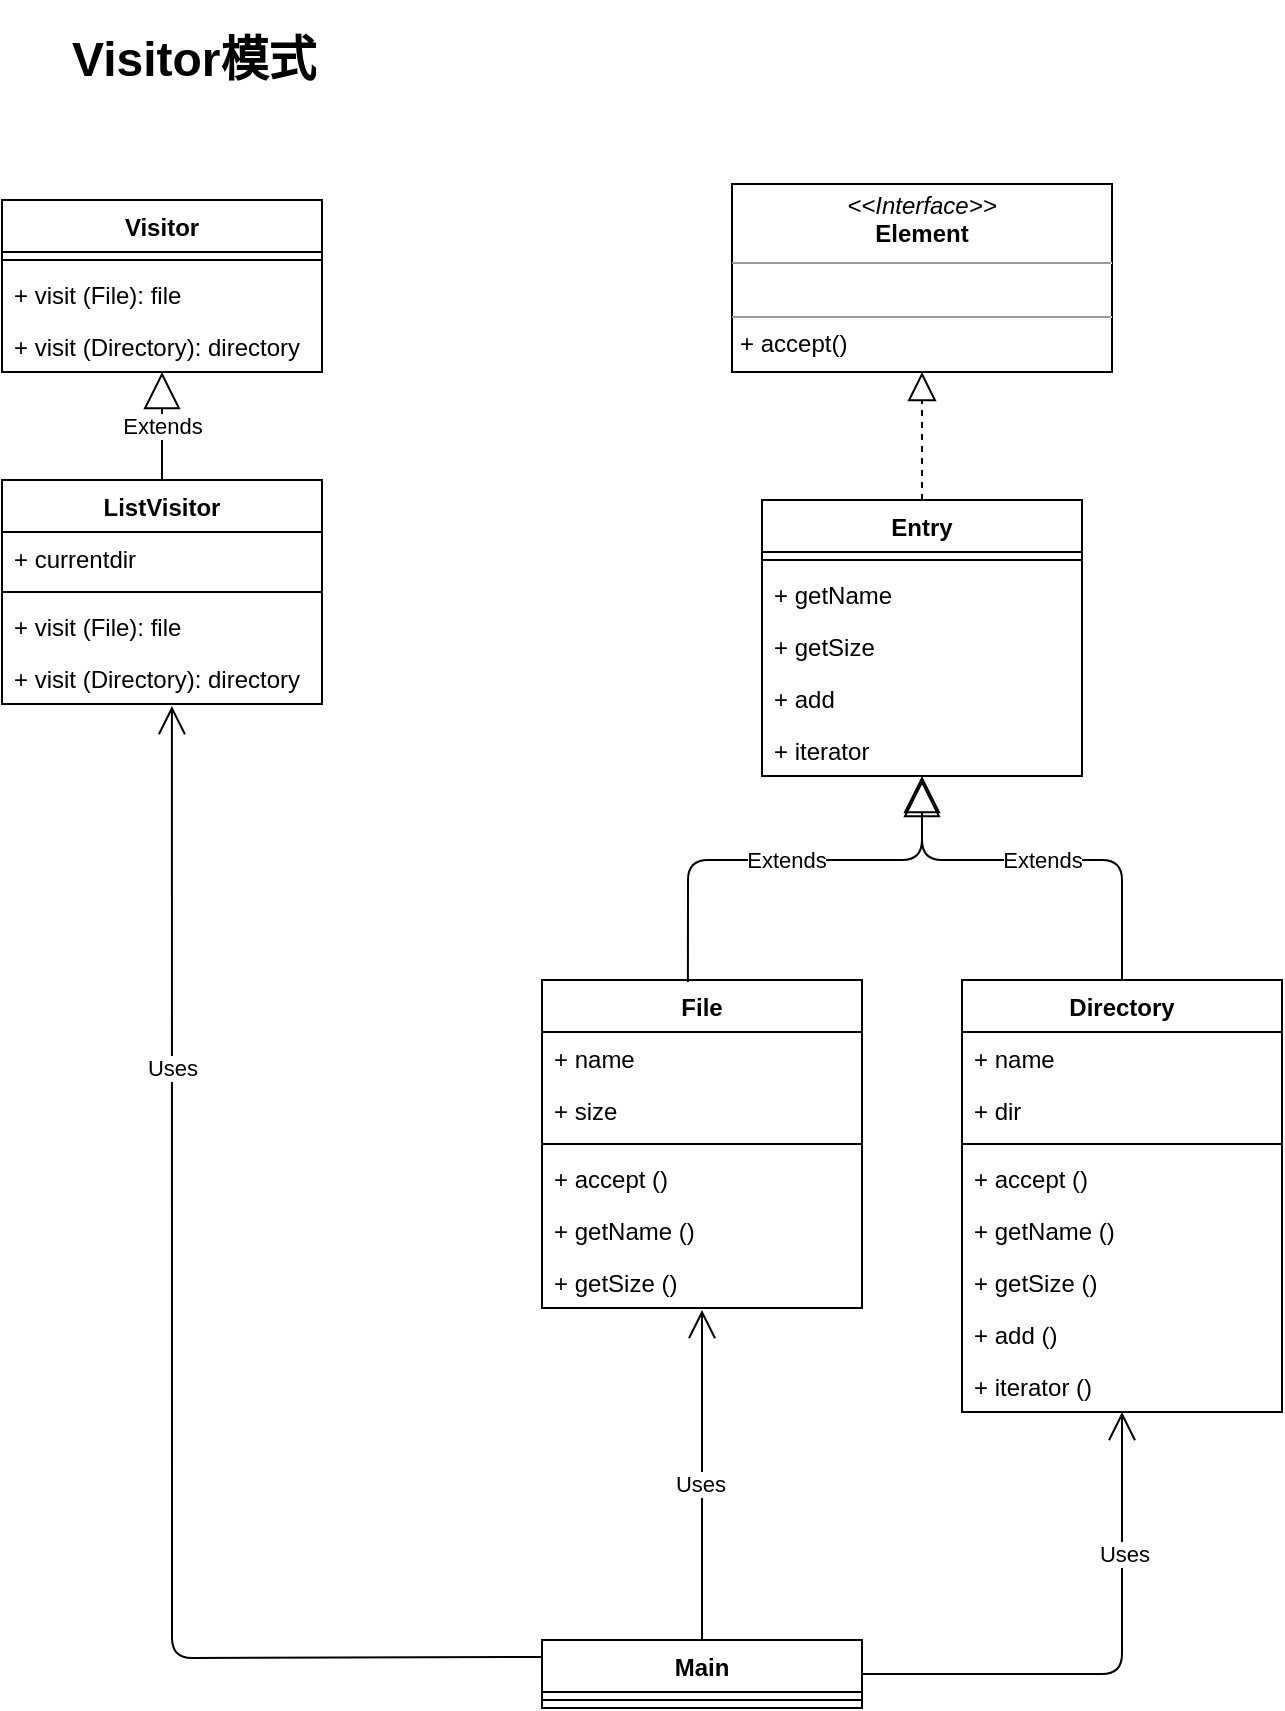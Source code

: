 <mxfile version="14.7.4" type="embed"><diagram id="23iRSUPoRavnBvh4doch" name="Page-1"><mxGraphModel dx="835" dy="760" grid="1" gridSize="10" guides="1" tooltips="1" connect="1" arrows="1" fold="1" page="1" pageScale="1" pageWidth="827" pageHeight="1169" math="0" shadow="0"><root><mxCell id="0"/><mxCell id="1" parent="0"/><mxCell id="2" value="&lt;h1&gt;Visitor模式&lt;/h1&gt;" style="text;html=1;strokeColor=none;fillColor=none;spacing=5;spacingTop=-20;whiteSpace=wrap;overflow=hidden;rounded=0;" parent="1" vertex="1"><mxGeometry x="100" y="80" width="180" height="40" as="geometry"/></mxCell><mxCell id="11" value="ListVisitor" style="swimlane;fontStyle=1;align=center;verticalAlign=top;childLayout=stackLayout;horizontal=1;startSize=26;horizontalStack=0;resizeParent=1;resizeParentMax=0;resizeLast=0;collapsible=1;marginBottom=0;" vertex="1" parent="1"><mxGeometry x="70" y="310" width="160" height="112" as="geometry"/></mxCell><mxCell id="12" value="+ currentdir" style="text;strokeColor=none;fillColor=none;align=left;verticalAlign=top;spacingLeft=4;spacingRight=4;overflow=hidden;rotatable=0;points=[[0,0.5],[1,0.5]];portConstraint=eastwest;" vertex="1" parent="11"><mxGeometry y="26" width="160" height="26" as="geometry"/></mxCell><mxCell id="13" value="" style="line;strokeWidth=1;fillColor=none;align=left;verticalAlign=middle;spacingTop=-1;spacingLeft=3;spacingRight=3;rotatable=0;labelPosition=right;points=[];portConstraint=eastwest;" vertex="1" parent="11"><mxGeometry y="52" width="160" height="8" as="geometry"/></mxCell><mxCell id="14" value="+ visit (File): file" style="text;strokeColor=none;fillColor=none;align=left;verticalAlign=top;spacingLeft=4;spacingRight=4;overflow=hidden;rotatable=0;points=[[0,0.5],[1,0.5]];portConstraint=eastwest;" vertex="1" parent="11"><mxGeometry y="60" width="160" height="26" as="geometry"/></mxCell><mxCell id="24" value="+ visit (Directory): directory" style="text;strokeColor=none;fillColor=none;align=left;verticalAlign=top;spacingLeft=4;spacingRight=4;overflow=hidden;rotatable=0;points=[[0,0.5],[1,0.5]];portConstraint=eastwest;" vertex="1" parent="11"><mxGeometry y="86" width="160" height="26" as="geometry"/></mxCell><mxCell id="19" value="Visitor" style="swimlane;fontStyle=1;align=center;verticalAlign=top;childLayout=stackLayout;horizontal=1;startSize=26;horizontalStack=0;resizeParent=1;resizeParentMax=0;resizeLast=0;collapsible=1;marginBottom=0;" vertex="1" parent="1"><mxGeometry x="70" y="170" width="160" height="86" as="geometry"/></mxCell><mxCell id="21" value="" style="line;strokeWidth=1;fillColor=none;align=left;verticalAlign=middle;spacingTop=-1;spacingLeft=3;spacingRight=3;rotatable=0;labelPosition=right;points=[];portConstraint=eastwest;" vertex="1" parent="19"><mxGeometry y="26" width="160" height="8" as="geometry"/></mxCell><mxCell id="22" value="+ visit (File): file" style="text;strokeColor=none;fillColor=none;align=left;verticalAlign=top;spacingLeft=4;spacingRight=4;overflow=hidden;rotatable=0;points=[[0,0.5],[1,0.5]];portConstraint=eastwest;" vertex="1" parent="19"><mxGeometry y="34" width="160" height="26" as="geometry"/></mxCell><mxCell id="23" value="+ visit (Directory): directory" style="text;strokeColor=none;fillColor=none;align=left;verticalAlign=top;spacingLeft=4;spacingRight=4;overflow=hidden;rotatable=0;points=[[0,0.5],[1,0.5]];portConstraint=eastwest;" vertex="1" parent="19"><mxGeometry y="60" width="160" height="26" as="geometry"/></mxCell><mxCell id="26" value="&lt;p style=&quot;margin: 0px ; margin-top: 4px ; text-align: center&quot;&gt;&lt;i&gt;&amp;lt;&amp;lt;Interface&amp;gt;&amp;gt;&lt;/i&gt;&lt;br&gt;&lt;b&gt;Element&lt;/b&gt;&lt;/p&gt;&lt;hr size=&quot;1&quot;&gt;&lt;p style=&quot;margin: 0px ; margin-left: 4px&quot;&gt;&lt;br&gt;&lt;/p&gt;&lt;hr size=&quot;1&quot;&gt;&lt;p style=&quot;margin: 0px ; margin-left: 4px&quot;&gt;+ accept()&lt;br&gt;&lt;/p&gt;" style="verticalAlign=top;align=left;overflow=fill;fontSize=12;fontFamily=Helvetica;html=1;" vertex="1" parent="1"><mxGeometry x="435" y="162" width="190" height="94" as="geometry"/></mxCell><mxCell id="27" value="Entry" style="swimlane;fontStyle=1;align=center;verticalAlign=top;childLayout=stackLayout;horizontal=1;startSize=26;horizontalStack=0;resizeParent=1;resizeParentMax=0;resizeLast=0;collapsible=1;marginBottom=0;" vertex="1" parent="1"><mxGeometry x="450" y="320" width="160" height="138" as="geometry"/></mxCell><mxCell id="29" value="" style="line;strokeWidth=1;fillColor=none;align=left;verticalAlign=middle;spacingTop=-1;spacingLeft=3;spacingRight=3;rotatable=0;labelPosition=right;points=[];portConstraint=eastwest;" vertex="1" parent="27"><mxGeometry y="26" width="160" height="8" as="geometry"/></mxCell><mxCell id="30" value="+ getName" style="text;strokeColor=none;fillColor=none;align=left;verticalAlign=top;spacingLeft=4;spacingRight=4;overflow=hidden;rotatable=0;points=[[0,0.5],[1,0.5]];portConstraint=eastwest;" vertex="1" parent="27"><mxGeometry y="34" width="160" height="26" as="geometry"/></mxCell><mxCell id="31" value="+ getSize" style="text;strokeColor=none;fillColor=none;align=left;verticalAlign=top;spacingLeft=4;spacingRight=4;overflow=hidden;rotatable=0;points=[[0,0.5],[1,0.5]];portConstraint=eastwest;" vertex="1" parent="27"><mxGeometry y="60" width="160" height="26" as="geometry"/></mxCell><mxCell id="32" value="+ add" style="text;strokeColor=none;fillColor=none;align=left;verticalAlign=top;spacingLeft=4;spacingRight=4;overflow=hidden;rotatable=0;points=[[0,0.5],[1,0.5]];portConstraint=eastwest;" vertex="1" parent="27"><mxGeometry y="86" width="160" height="26" as="geometry"/></mxCell><mxCell id="33" value="+ iterator" style="text;strokeColor=none;fillColor=none;align=left;verticalAlign=top;spacingLeft=4;spacingRight=4;overflow=hidden;rotatable=0;points=[[0,0.5],[1,0.5]];portConstraint=eastwest;" vertex="1" parent="27"><mxGeometry y="112" width="160" height="26" as="geometry"/></mxCell><mxCell id="34" value="File" style="swimlane;fontStyle=1;align=center;verticalAlign=top;childLayout=stackLayout;horizontal=1;startSize=26;horizontalStack=0;resizeParent=1;resizeParentMax=0;resizeLast=0;collapsible=1;marginBottom=0;" vertex="1" parent="1"><mxGeometry x="340" y="560" width="160" height="164" as="geometry"/></mxCell><mxCell id="35" value="+ name" style="text;strokeColor=none;fillColor=none;align=left;verticalAlign=top;spacingLeft=4;spacingRight=4;overflow=hidden;rotatable=0;points=[[0,0.5],[1,0.5]];portConstraint=eastwest;" vertex="1" parent="34"><mxGeometry y="26" width="160" height="26" as="geometry"/></mxCell><mxCell id="42" value="+ size" style="text;strokeColor=none;fillColor=none;align=left;verticalAlign=top;spacingLeft=4;spacingRight=4;overflow=hidden;rotatable=0;points=[[0,0.5],[1,0.5]];portConstraint=eastwest;" vertex="1" parent="34"><mxGeometry y="52" width="160" height="26" as="geometry"/></mxCell><mxCell id="36" value="" style="line;strokeWidth=1;fillColor=none;align=left;verticalAlign=middle;spacingTop=-1;spacingLeft=3;spacingRight=3;rotatable=0;labelPosition=right;points=[];portConstraint=eastwest;" vertex="1" parent="34"><mxGeometry y="78" width="160" height="8" as="geometry"/></mxCell><mxCell id="37" value="+ accept ()" style="text;strokeColor=none;fillColor=none;align=left;verticalAlign=top;spacingLeft=4;spacingRight=4;overflow=hidden;rotatable=0;points=[[0,0.5],[1,0.5]];portConstraint=eastwest;" vertex="1" parent="34"><mxGeometry y="86" width="160" height="26" as="geometry"/></mxCell><mxCell id="44" value="+ getName ()" style="text;strokeColor=none;fillColor=none;align=left;verticalAlign=top;spacingLeft=4;spacingRight=4;overflow=hidden;rotatable=0;points=[[0,0.5],[1,0.5]];portConstraint=eastwest;" vertex="1" parent="34"><mxGeometry y="112" width="160" height="26" as="geometry"/></mxCell><mxCell id="45" value="+ getSize ()" style="text;strokeColor=none;fillColor=none;align=left;verticalAlign=top;spacingLeft=4;spacingRight=4;overflow=hidden;rotatable=0;points=[[0,0.5],[1,0.5]];portConstraint=eastwest;" vertex="1" parent="34"><mxGeometry y="138" width="160" height="26" as="geometry"/></mxCell><mxCell id="38" value="Directory" style="swimlane;fontStyle=1;align=center;verticalAlign=top;childLayout=stackLayout;horizontal=1;startSize=26;horizontalStack=0;resizeParent=1;resizeParentMax=0;resizeLast=0;collapsible=1;marginBottom=0;" vertex="1" parent="1"><mxGeometry x="550" y="560" width="160" height="216" as="geometry"/></mxCell><mxCell id="39" value="+ name" style="text;strokeColor=none;fillColor=none;align=left;verticalAlign=top;spacingLeft=4;spacingRight=4;overflow=hidden;rotatable=0;points=[[0,0.5],[1,0.5]];portConstraint=eastwest;" vertex="1" parent="38"><mxGeometry y="26" width="160" height="26" as="geometry"/></mxCell><mxCell id="43" value="+ dir" style="text;strokeColor=none;fillColor=none;align=left;verticalAlign=top;spacingLeft=4;spacingRight=4;overflow=hidden;rotatable=0;points=[[0,0.5],[1,0.5]];portConstraint=eastwest;" vertex="1" parent="38"><mxGeometry y="52" width="160" height="26" as="geometry"/></mxCell><mxCell id="40" value="" style="line;strokeWidth=1;fillColor=none;align=left;verticalAlign=middle;spacingTop=-1;spacingLeft=3;spacingRight=3;rotatable=0;labelPosition=right;points=[];portConstraint=eastwest;" vertex="1" parent="38"><mxGeometry y="78" width="160" height="8" as="geometry"/></mxCell><mxCell id="41" value="+ accept ()" style="text;strokeColor=none;fillColor=none;align=left;verticalAlign=top;spacingLeft=4;spacingRight=4;overflow=hidden;rotatable=0;points=[[0,0.5],[1,0.5]];portConstraint=eastwest;" vertex="1" parent="38"><mxGeometry y="86" width="160" height="26" as="geometry"/></mxCell><mxCell id="46" value="+ getName ()" style="text;strokeColor=none;fillColor=none;align=left;verticalAlign=top;spacingLeft=4;spacingRight=4;overflow=hidden;rotatable=0;points=[[0,0.5],[1,0.5]];portConstraint=eastwest;" vertex="1" parent="38"><mxGeometry y="112" width="160" height="26" as="geometry"/></mxCell><mxCell id="47" value="+ getSize ()" style="text;strokeColor=none;fillColor=none;align=left;verticalAlign=top;spacingLeft=4;spacingRight=4;overflow=hidden;rotatable=0;points=[[0,0.5],[1,0.5]];portConstraint=eastwest;" vertex="1" parent="38"><mxGeometry y="138" width="160" height="26" as="geometry"/></mxCell><mxCell id="48" value="+ add ()" style="text;strokeColor=none;fillColor=none;align=left;verticalAlign=top;spacingLeft=4;spacingRight=4;overflow=hidden;rotatable=0;points=[[0,0.5],[1,0.5]];portConstraint=eastwest;" vertex="1" parent="38"><mxGeometry y="164" width="160" height="26" as="geometry"/></mxCell><mxCell id="49" value="+ iterator ()" style="text;strokeColor=none;fillColor=none;align=left;verticalAlign=top;spacingLeft=4;spacingRight=4;overflow=hidden;rotatable=0;points=[[0,0.5],[1,0.5]];portConstraint=eastwest;" vertex="1" parent="38"><mxGeometry y="190" width="160" height="26" as="geometry"/></mxCell><mxCell id="50" value="Main" style="swimlane;fontStyle=1;align=center;verticalAlign=top;childLayout=stackLayout;horizontal=1;startSize=26;horizontalStack=0;resizeParent=1;resizeParentMax=0;resizeLast=0;collapsible=1;marginBottom=0;" vertex="1" parent="1"><mxGeometry x="340" y="890" width="160" height="34" as="geometry"/></mxCell><mxCell id="52" value="" style="line;strokeWidth=1;fillColor=none;align=left;verticalAlign=middle;spacingTop=-1;spacingLeft=3;spacingRight=3;rotatable=0;labelPosition=right;points=[];portConstraint=eastwest;" vertex="1" parent="50"><mxGeometry y="26" width="160" height="8" as="geometry"/></mxCell><mxCell id="54" value="" style="endArrow=open;endFill=1;endSize=12;html=1;exitX=0.5;exitY=0;exitDx=0;exitDy=0;entryX=0.5;entryY=1.038;entryDx=0;entryDy=0;entryPerimeter=0;" edge="1" parent="1" source="50" target="45"><mxGeometry width="160" relative="1" as="geometry"><mxPoint x="330" y="820" as="sourcePoint"/><mxPoint x="490" y="820" as="targetPoint"/></mxGeometry></mxCell><mxCell id="56" value="Uses" style="edgeLabel;html=1;align=center;verticalAlign=middle;resizable=0;points=[];" vertex="1" connectable="0" parent="54"><mxGeometry x="-0.055" y="1" relative="1" as="geometry"><mxPoint as="offset"/></mxGeometry></mxCell><mxCell id="55" value="" style="endArrow=open;endFill=1;endSize=12;html=1;exitX=1;exitY=0.5;exitDx=0;exitDy=0;" edge="1" parent="1" source="50" target="49"><mxGeometry width="160" relative="1" as="geometry"><mxPoint x="430" y="900" as="sourcePoint"/><mxPoint x="300" y="734.988" as="targetPoint"/><Array as="points"><mxPoint x="630" y="907"/></Array></mxGeometry></mxCell><mxCell id="57" value="Uses" style="edgeLabel;html=1;align=center;verticalAlign=middle;resizable=0;points=[];" vertex="1" connectable="0" parent="55"><mxGeometry x="0.456" y="-1" relative="1" as="geometry"><mxPoint as="offset"/></mxGeometry></mxCell><mxCell id="58" value="Extends" style="endArrow=block;endSize=16;endFill=0;html=1;exitX=0.456;exitY=0.006;exitDx=0;exitDy=0;exitPerimeter=0;" edge="1" parent="1" source="34" target="33"><mxGeometry width="160" relative="1" as="geometry"><mxPoint x="380" y="500" as="sourcePoint"/><mxPoint x="540" y="500" as="targetPoint"/><Array as="points"><mxPoint x="413" y="500"/><mxPoint x="530" y="500"/></Array></mxGeometry></mxCell><mxCell id="60" value="Extends" style="endArrow=block;endSize=16;endFill=0;html=1;exitX=0.5;exitY=0;exitDx=0;exitDy=0;" edge="1" parent="1" source="38"><mxGeometry width="160" relative="1" as="geometry"><mxPoint x="500" y="530" as="sourcePoint"/><mxPoint x="530" y="460" as="targetPoint"/><Array as="points"><mxPoint x="630" y="500"/><mxPoint x="530" y="500"/></Array></mxGeometry></mxCell><mxCell id="61" value="" style="endArrow=block;dashed=1;endFill=0;endSize=12;html=1;entryX=0.5;entryY=1;entryDx=0;entryDy=0;exitX=0.5;exitY=0;exitDx=0;exitDy=0;" edge="1" parent="1" source="27" target="26"><mxGeometry width="160" relative="1" as="geometry"><mxPoint x="420" y="360" as="sourcePoint"/><mxPoint x="580" y="360" as="targetPoint"/></mxGeometry></mxCell><mxCell id="62" value="" style="endArrow=open;endFill=1;endSize=12;html=1;exitX=0;exitY=0.25;exitDx=0;exitDy=0;entryX=0.531;entryY=1.038;entryDx=0;entryDy=0;entryPerimeter=0;" edge="1" parent="1" source="50" target="24"><mxGeometry width="160" relative="1" as="geometry"><mxPoint x="80" y="750" as="sourcePoint"/><mxPoint x="240" y="750" as="targetPoint"/><Array as="points"><mxPoint x="155" y="899"/></Array></mxGeometry></mxCell><mxCell id="64" value="Uses" style="edgeLabel;html=1;align=center;verticalAlign=middle;resizable=0;points=[];" vertex="1" connectable="0" parent="62"><mxGeometry x="0.452" relative="1" as="geometry"><mxPoint as="offset"/></mxGeometry></mxCell><mxCell id="63" value="Extends" style="endArrow=block;endSize=16;endFill=0;html=1;exitX=0.5;exitY=0;exitDx=0;exitDy=0;" edge="1" parent="1" source="11" target="23"><mxGeometry width="160" relative="1" as="geometry"><mxPoint x="250" y="440" as="sourcePoint"/><mxPoint x="410" y="440" as="targetPoint"/></mxGeometry></mxCell></root></mxGraphModel></diagram></mxfile>